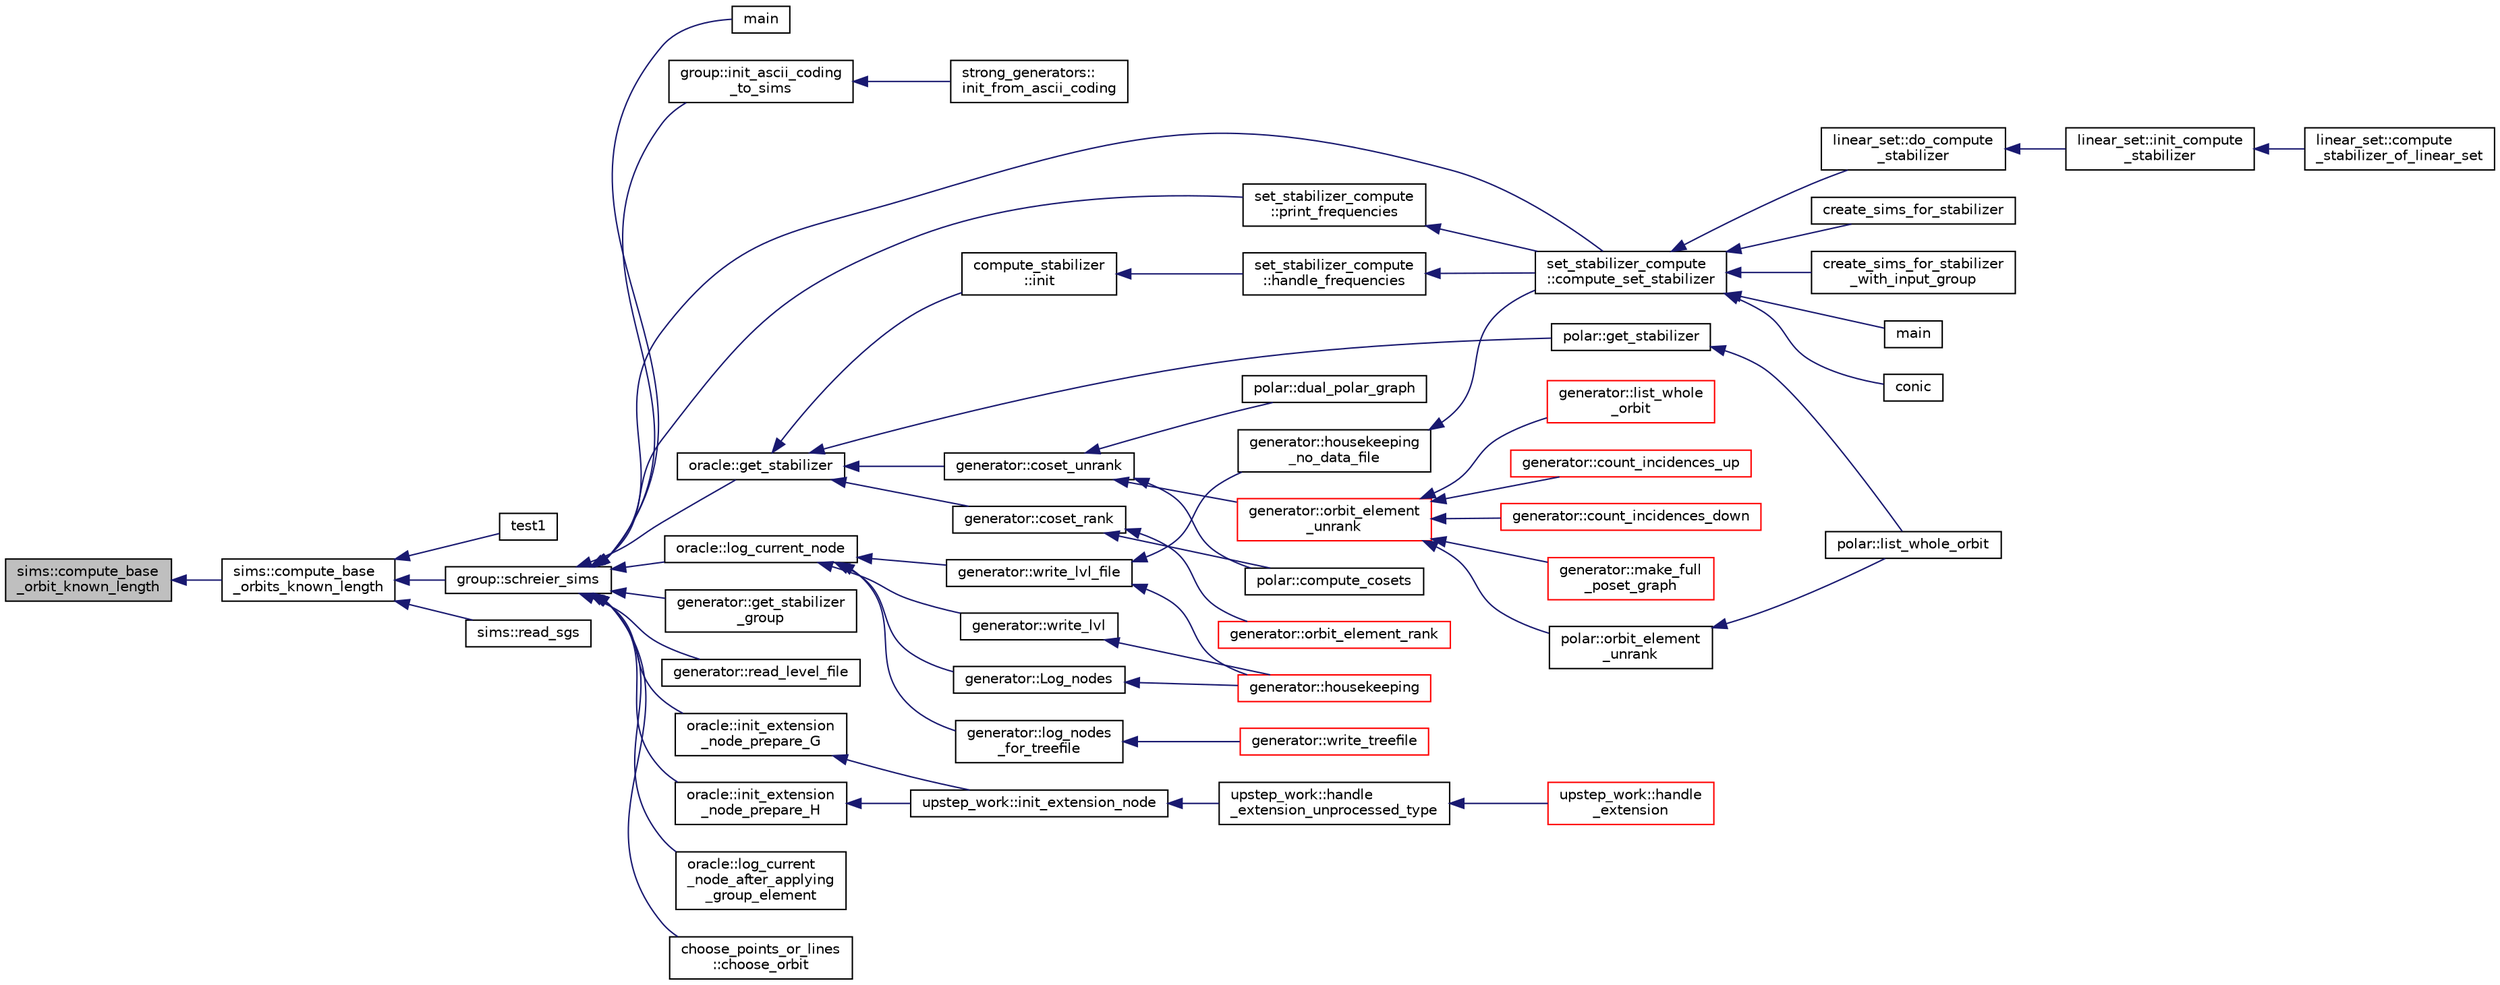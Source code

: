digraph "sims::compute_base_orbit_known_length"
{
  edge [fontname="Helvetica",fontsize="10",labelfontname="Helvetica",labelfontsize="10"];
  node [fontname="Helvetica",fontsize="10",shape=record];
  rankdir="LR";
  Node808 [label="sims::compute_base\l_orbit_known_length",height=0.2,width=0.4,color="black", fillcolor="grey75", style="filled", fontcolor="black"];
  Node808 -> Node809 [dir="back",color="midnightblue",fontsize="10",style="solid",fontname="Helvetica"];
  Node809 [label="sims::compute_base\l_orbits_known_length",height=0.2,width=0.4,color="black", fillcolor="white", style="filled",URL="$d9/df3/classsims.html#a7f6b55695e29ce46f965ac4c87c31a06"];
  Node809 -> Node810 [dir="back",color="midnightblue",fontsize="10",style="solid",fontname="Helvetica"];
  Node810 [label="test1",height=0.2,width=0.4,color="black", fillcolor="white", style="filled",URL="$d9/db0/factor__space_8_c.html#ae2a201e46836d85cb2c5579a837b641a"];
  Node809 -> Node811 [dir="back",color="midnightblue",fontsize="10",style="solid",fontname="Helvetica"];
  Node811 [label="group::schreier_sims",height=0.2,width=0.4,color="black", fillcolor="white", style="filled",URL="$d1/db7/classgroup.html#a224ed784f302897ca0c0e578446afa08"];
  Node811 -> Node812 [dir="back",color="midnightblue",fontsize="10",style="solid",fontname="Helvetica"];
  Node812 [label="main",height=0.2,width=0.4,color="black", fillcolor="white", style="filled",URL="$d0/dfc/transpose_8_c.html#a217dbf8b442f20279ea00b898af96f52"];
  Node811 -> Node813 [dir="back",color="midnightblue",fontsize="10",style="solid",fontname="Helvetica"];
  Node813 [label="group::init_ascii_coding\l_to_sims",height=0.2,width=0.4,color="black", fillcolor="white", style="filled",URL="$d1/db7/classgroup.html#ac868c381717192f1a8f0ece1158a3cb5"];
  Node813 -> Node814 [dir="back",color="midnightblue",fontsize="10",style="solid",fontname="Helvetica"];
  Node814 [label="strong_generators::\linit_from_ascii_coding",height=0.2,width=0.4,color="black", fillcolor="white", style="filled",URL="$dc/d09/classstrong__generators.html#affe2c3088c70cdb7b5b67b5d9a6b5375"];
  Node811 -> Node815 [dir="back",color="midnightblue",fontsize="10",style="solid",fontname="Helvetica"];
  Node815 [label="set_stabilizer_compute\l::compute_set_stabilizer",height=0.2,width=0.4,color="black", fillcolor="white", style="filled",URL="$d8/dc6/classset__stabilizer__compute.html#ad4f92074322e98c7cd0ed5d4f8486b76"];
  Node815 -> Node816 [dir="back",color="midnightblue",fontsize="10",style="solid",fontname="Helvetica"];
  Node816 [label="main",height=0.2,width=0.4,color="black", fillcolor="white", style="filled",URL="$db/d67/test__hyperoval_8_c.html#a3c04138a5bfe5d72780bb7e82a18e627"];
  Node815 -> Node817 [dir="back",color="midnightblue",fontsize="10",style="solid",fontname="Helvetica"];
  Node817 [label="conic",height=0.2,width=0.4,color="black", fillcolor="white", style="filled",URL="$d4/de8/conic_8_c.html#a96def9474b981a9d5831a9b48d85d652"];
  Node815 -> Node818 [dir="back",color="midnightblue",fontsize="10",style="solid",fontname="Helvetica"];
  Node818 [label="linear_set::do_compute\l_stabilizer",height=0.2,width=0.4,color="black", fillcolor="white", style="filled",URL="$dd/d86/classlinear__set.html#ae8f58ded28fb5370f4459cca42b7463b"];
  Node818 -> Node819 [dir="back",color="midnightblue",fontsize="10",style="solid",fontname="Helvetica"];
  Node819 [label="linear_set::init_compute\l_stabilizer",height=0.2,width=0.4,color="black", fillcolor="white", style="filled",URL="$dd/d86/classlinear__set.html#a0cc3eaec1896fdc977b62e94623b055b"];
  Node819 -> Node820 [dir="back",color="midnightblue",fontsize="10",style="solid",fontname="Helvetica"];
  Node820 [label="linear_set::compute\l_stabilizer_of_linear_set",height=0.2,width=0.4,color="black", fillcolor="white", style="filled",URL="$dd/d86/classlinear__set.html#a098a133edfbaae0fd347a69c50bdbee2"];
  Node815 -> Node821 [dir="back",color="midnightblue",fontsize="10",style="solid",fontname="Helvetica"];
  Node821 [label="create_sims_for_stabilizer",height=0.2,width=0.4,color="black", fillcolor="white", style="filled",URL="$d0/d76/tl__algebra__and__number__theory_8h.html#af2c67d225072549409be710ac3cd30f8"];
  Node815 -> Node822 [dir="back",color="midnightblue",fontsize="10",style="solid",fontname="Helvetica"];
  Node822 [label="create_sims_for_stabilizer\l_with_input_group",height=0.2,width=0.4,color="black", fillcolor="white", style="filled",URL="$d0/d76/tl__algebra__and__number__theory_8h.html#af5482567a8d6ba5c2fe593bf6f7f9a0f"];
  Node811 -> Node823 [dir="back",color="midnightblue",fontsize="10",style="solid",fontname="Helvetica"];
  Node823 [label="set_stabilizer_compute\l::print_frequencies",height=0.2,width=0.4,color="black", fillcolor="white", style="filled",URL="$d8/dc6/classset__stabilizer__compute.html#aaa16ded0007c24b61d16b8ba65c51283"];
  Node823 -> Node815 [dir="back",color="midnightblue",fontsize="10",style="solid",fontname="Helvetica"];
  Node811 -> Node824 [dir="back",color="midnightblue",fontsize="10",style="solid",fontname="Helvetica"];
  Node824 [label="generator::get_stabilizer\l_group",height=0.2,width=0.4,color="black", fillcolor="white", style="filled",URL="$d7/d73/classgenerator.html#a1a1ffde2c62084e556850b8142a9152c"];
  Node811 -> Node825 [dir="back",color="midnightblue",fontsize="10",style="solid",fontname="Helvetica"];
  Node825 [label="generator::read_level_file",height=0.2,width=0.4,color="black", fillcolor="white", style="filled",URL="$d7/d73/classgenerator.html#a2f706a252cb52357a8c214972a50c994"];
  Node811 -> Node826 [dir="back",color="midnightblue",fontsize="10",style="solid",fontname="Helvetica"];
  Node826 [label="oracle::init_extension\l_node_prepare_G",height=0.2,width=0.4,color="black", fillcolor="white", style="filled",URL="$d7/da7/classoracle.html#afa9983d0c22028563d6a6b812c888b32"];
  Node826 -> Node827 [dir="back",color="midnightblue",fontsize="10",style="solid",fontname="Helvetica"];
  Node827 [label="upstep_work::init_extension_node",height=0.2,width=0.4,color="black", fillcolor="white", style="filled",URL="$d2/dd6/classupstep__work.html#ad74931a4c6dc97102d405a755433297d"];
  Node827 -> Node828 [dir="back",color="midnightblue",fontsize="10",style="solid",fontname="Helvetica"];
  Node828 [label="upstep_work::handle\l_extension_unprocessed_type",height=0.2,width=0.4,color="black", fillcolor="white", style="filled",URL="$d2/dd6/classupstep__work.html#a4687dfab87eb7d0646cb79008dd3d32d"];
  Node828 -> Node829 [dir="back",color="midnightblue",fontsize="10",style="solid",fontname="Helvetica"];
  Node829 [label="upstep_work::handle\l_extension",height=0.2,width=0.4,color="red", fillcolor="white", style="filled",URL="$d2/dd6/classupstep__work.html#ad8ba22a74e9884f92e11340b24e6a6d6"];
  Node811 -> Node892 [dir="back",color="midnightblue",fontsize="10",style="solid",fontname="Helvetica"];
  Node892 [label="oracle::init_extension\l_node_prepare_H",height=0.2,width=0.4,color="black", fillcolor="white", style="filled",URL="$d7/da7/classoracle.html#a6a121e9674bbd011685430a95dbc1b77"];
  Node892 -> Node827 [dir="back",color="midnightblue",fontsize="10",style="solid",fontname="Helvetica"];
  Node811 -> Node893 [dir="back",color="midnightblue",fontsize="10",style="solid",fontname="Helvetica"];
  Node893 [label="oracle::get_stabilizer",height=0.2,width=0.4,color="black", fillcolor="white", style="filled",URL="$d7/da7/classoracle.html#a66344906577c7688e2e5f3d0c5748d2c"];
  Node893 -> Node894 [dir="back",color="midnightblue",fontsize="10",style="solid",fontname="Helvetica"];
  Node894 [label="polar::get_stabilizer",height=0.2,width=0.4,color="black", fillcolor="white", style="filled",URL="$da/d1c/classpolar.html#a02d21f42aa46c13add56aa88fb33ed81"];
  Node894 -> Node895 [dir="back",color="midnightblue",fontsize="10",style="solid",fontname="Helvetica"];
  Node895 [label="polar::list_whole_orbit",height=0.2,width=0.4,color="black", fillcolor="white", style="filled",URL="$da/d1c/classpolar.html#a26f04b7c75e45604ab772931ed2916fd"];
  Node893 -> Node896 [dir="back",color="midnightblue",fontsize="10",style="solid",fontname="Helvetica"];
  Node896 [label="compute_stabilizer\l::init",height=0.2,width=0.4,color="black", fillcolor="white", style="filled",URL="$d8/d30/classcompute__stabilizer.html#a36a1729430f317a65559220a8206a7d7"];
  Node896 -> Node897 [dir="back",color="midnightblue",fontsize="10",style="solid",fontname="Helvetica"];
  Node897 [label="set_stabilizer_compute\l::handle_frequencies",height=0.2,width=0.4,color="black", fillcolor="white", style="filled",URL="$d8/dc6/classset__stabilizer__compute.html#a247c31bc3f19f22dadbfd7607cbaaa78"];
  Node897 -> Node815 [dir="back",color="midnightblue",fontsize="10",style="solid",fontname="Helvetica"];
  Node893 -> Node898 [dir="back",color="midnightblue",fontsize="10",style="solid",fontname="Helvetica"];
  Node898 [label="generator::coset_unrank",height=0.2,width=0.4,color="black", fillcolor="white", style="filled",URL="$d7/d73/classgenerator.html#a489f02ee804f130f666029a46020aaf6"];
  Node898 -> Node899 [dir="back",color="midnightblue",fontsize="10",style="solid",fontname="Helvetica"];
  Node899 [label="polar::compute_cosets",height=0.2,width=0.4,color="black", fillcolor="white", style="filled",URL="$da/d1c/classpolar.html#a1fae83636607982bad299fd84380fc40"];
  Node898 -> Node900 [dir="back",color="midnightblue",fontsize="10",style="solid",fontname="Helvetica"];
  Node900 [label="polar::dual_polar_graph",height=0.2,width=0.4,color="black", fillcolor="white", style="filled",URL="$da/d1c/classpolar.html#a6e5e2b0d9d3447cac72cb82ce3d2e9e5"];
  Node898 -> Node901 [dir="back",color="midnightblue",fontsize="10",style="solid",fontname="Helvetica"];
  Node901 [label="generator::orbit_element\l_unrank",height=0.2,width=0.4,color="red", fillcolor="white", style="filled",URL="$d7/d73/classgenerator.html#a26a8d0b1964170e19dcbd37fa0a4957f"];
  Node901 -> Node902 [dir="back",color="midnightblue",fontsize="10",style="solid",fontname="Helvetica"];
  Node902 [label="polar::orbit_element\l_unrank",height=0.2,width=0.4,color="black", fillcolor="white", style="filled",URL="$da/d1c/classpolar.html#abcc67b841c60f84478e531f9facf0b82"];
  Node902 -> Node895 [dir="back",color="midnightblue",fontsize="10",style="solid",fontname="Helvetica"];
  Node901 -> Node903 [dir="back",color="midnightblue",fontsize="10",style="solid",fontname="Helvetica"];
  Node903 [label="generator::list_whole\l_orbit",height=0.2,width=0.4,color="red", fillcolor="white", style="filled",URL="$d7/d73/classgenerator.html#aa102d1c1e32f0cd1dafeab1e0d1c18c1"];
  Node901 -> Node907 [dir="back",color="midnightblue",fontsize="10",style="solid",fontname="Helvetica"];
  Node907 [label="generator::count_incidences_up",height=0.2,width=0.4,color="red", fillcolor="white", style="filled",URL="$d7/d73/classgenerator.html#a9d833d8494072c07de28b8f0e9b8155d"];
  Node901 -> Node910 [dir="back",color="midnightblue",fontsize="10",style="solid",fontname="Helvetica"];
  Node910 [label="generator::count_incidences_down",height=0.2,width=0.4,color="red", fillcolor="white", style="filled",URL="$d7/d73/classgenerator.html#aef9312d2eab8e5ff47228fc5cdab3262"];
  Node901 -> Node913 [dir="back",color="midnightblue",fontsize="10",style="solid",fontname="Helvetica"];
  Node913 [label="generator::make_full\l_poset_graph",height=0.2,width=0.4,color="red", fillcolor="white", style="filled",URL="$d7/d73/classgenerator.html#ab6415c4a8fbcc54c470448935a95aa56"];
  Node893 -> Node917 [dir="back",color="midnightblue",fontsize="10",style="solid",fontname="Helvetica"];
  Node917 [label="generator::coset_rank",height=0.2,width=0.4,color="black", fillcolor="white", style="filled",URL="$d7/d73/classgenerator.html#aee00240c0ae71885dd9d23b5423c56d9"];
  Node917 -> Node899 [dir="back",color="midnightblue",fontsize="10",style="solid",fontname="Helvetica"];
  Node917 -> Node918 [dir="back",color="midnightblue",fontsize="10",style="solid",fontname="Helvetica"];
  Node918 [label="generator::orbit_element_rank",height=0.2,width=0.4,color="red", fillcolor="white", style="filled",URL="$d7/d73/classgenerator.html#a98e10a923dffa737fdb6ebc703d53fae"];
  Node811 -> Node920 [dir="back",color="midnightblue",fontsize="10",style="solid",fontname="Helvetica"];
  Node920 [label="oracle::log_current_node",height=0.2,width=0.4,color="black", fillcolor="white", style="filled",URL="$d7/da7/classoracle.html#a51f9cd387e52812e9a67f4d9cfcca603"];
  Node920 -> Node921 [dir="back",color="midnightblue",fontsize="10",style="solid",fontname="Helvetica"];
  Node921 [label="generator::write_lvl_file",height=0.2,width=0.4,color="black", fillcolor="white", style="filled",URL="$d7/d73/classgenerator.html#a3d343cf5a5831b03d1bda3d89b1dd935"];
  Node921 -> Node922 [dir="back",color="midnightblue",fontsize="10",style="solid",fontname="Helvetica"];
  Node922 [label="generator::housekeeping",height=0.2,width=0.4,color="red", fillcolor="white", style="filled",URL="$d7/d73/classgenerator.html#aaf2bd92e8f74eb9fbc3244a6dde6f78c"];
  Node921 -> Node923 [dir="back",color="midnightblue",fontsize="10",style="solid",fontname="Helvetica"];
  Node923 [label="generator::housekeeping\l_no_data_file",height=0.2,width=0.4,color="black", fillcolor="white", style="filled",URL="$d7/d73/classgenerator.html#a6c09d8dc65abd5c79f3310e8293a56d8"];
  Node923 -> Node815 [dir="back",color="midnightblue",fontsize="10",style="solid",fontname="Helvetica"];
  Node920 -> Node924 [dir="back",color="midnightblue",fontsize="10",style="solid",fontname="Helvetica"];
  Node924 [label="generator::write_lvl",height=0.2,width=0.4,color="black", fillcolor="white", style="filled",URL="$d7/d73/classgenerator.html#a4427cbf38ba677033cea15f1ca62cce0"];
  Node924 -> Node922 [dir="back",color="midnightblue",fontsize="10",style="solid",fontname="Helvetica"];
  Node920 -> Node925 [dir="back",color="midnightblue",fontsize="10",style="solid",fontname="Helvetica"];
  Node925 [label="generator::log_nodes\l_for_treefile",height=0.2,width=0.4,color="black", fillcolor="white", style="filled",URL="$d7/d73/classgenerator.html#af759fd46cd675616d4816dddf6cdcab6"];
  Node925 -> Node926 [dir="back",color="midnightblue",fontsize="10",style="solid",fontname="Helvetica"];
  Node926 [label="generator::write_treefile",height=0.2,width=0.4,color="red", fillcolor="white", style="filled",URL="$d7/d73/classgenerator.html#a5c684cbe4faa75f676549200c475f5c3"];
  Node920 -> Node928 [dir="back",color="midnightblue",fontsize="10",style="solid",fontname="Helvetica"];
  Node928 [label="generator::Log_nodes",height=0.2,width=0.4,color="black", fillcolor="white", style="filled",URL="$d7/d73/classgenerator.html#ae9af20d24cee32bf11fe6cb9f9d8cfdf"];
  Node928 -> Node922 [dir="back",color="midnightblue",fontsize="10",style="solid",fontname="Helvetica"];
  Node811 -> Node929 [dir="back",color="midnightblue",fontsize="10",style="solid",fontname="Helvetica"];
  Node929 [label="oracle::log_current\l_node_after_applying\l_group_element",height=0.2,width=0.4,color="black", fillcolor="white", style="filled",URL="$d7/da7/classoracle.html#a83654fe90c42572ee993416b5d1c4cb5"];
  Node811 -> Node930 [dir="back",color="midnightblue",fontsize="10",style="solid",fontname="Helvetica"];
  Node930 [label="choose_points_or_lines\l::choose_orbit",height=0.2,width=0.4,color="black", fillcolor="white", style="filled",URL="$d6/d75/classchoose__points__or__lines.html#a17def7dc2b9407b483d887fb24fab74d"];
  Node809 -> Node931 [dir="back",color="midnightblue",fontsize="10",style="solid",fontname="Helvetica"];
  Node931 [label="sims::read_sgs",height=0.2,width=0.4,color="black", fillcolor="white", style="filled",URL="$d9/df3/classsims.html#acc819864b418090e81b8a060cdc384df"];
}
